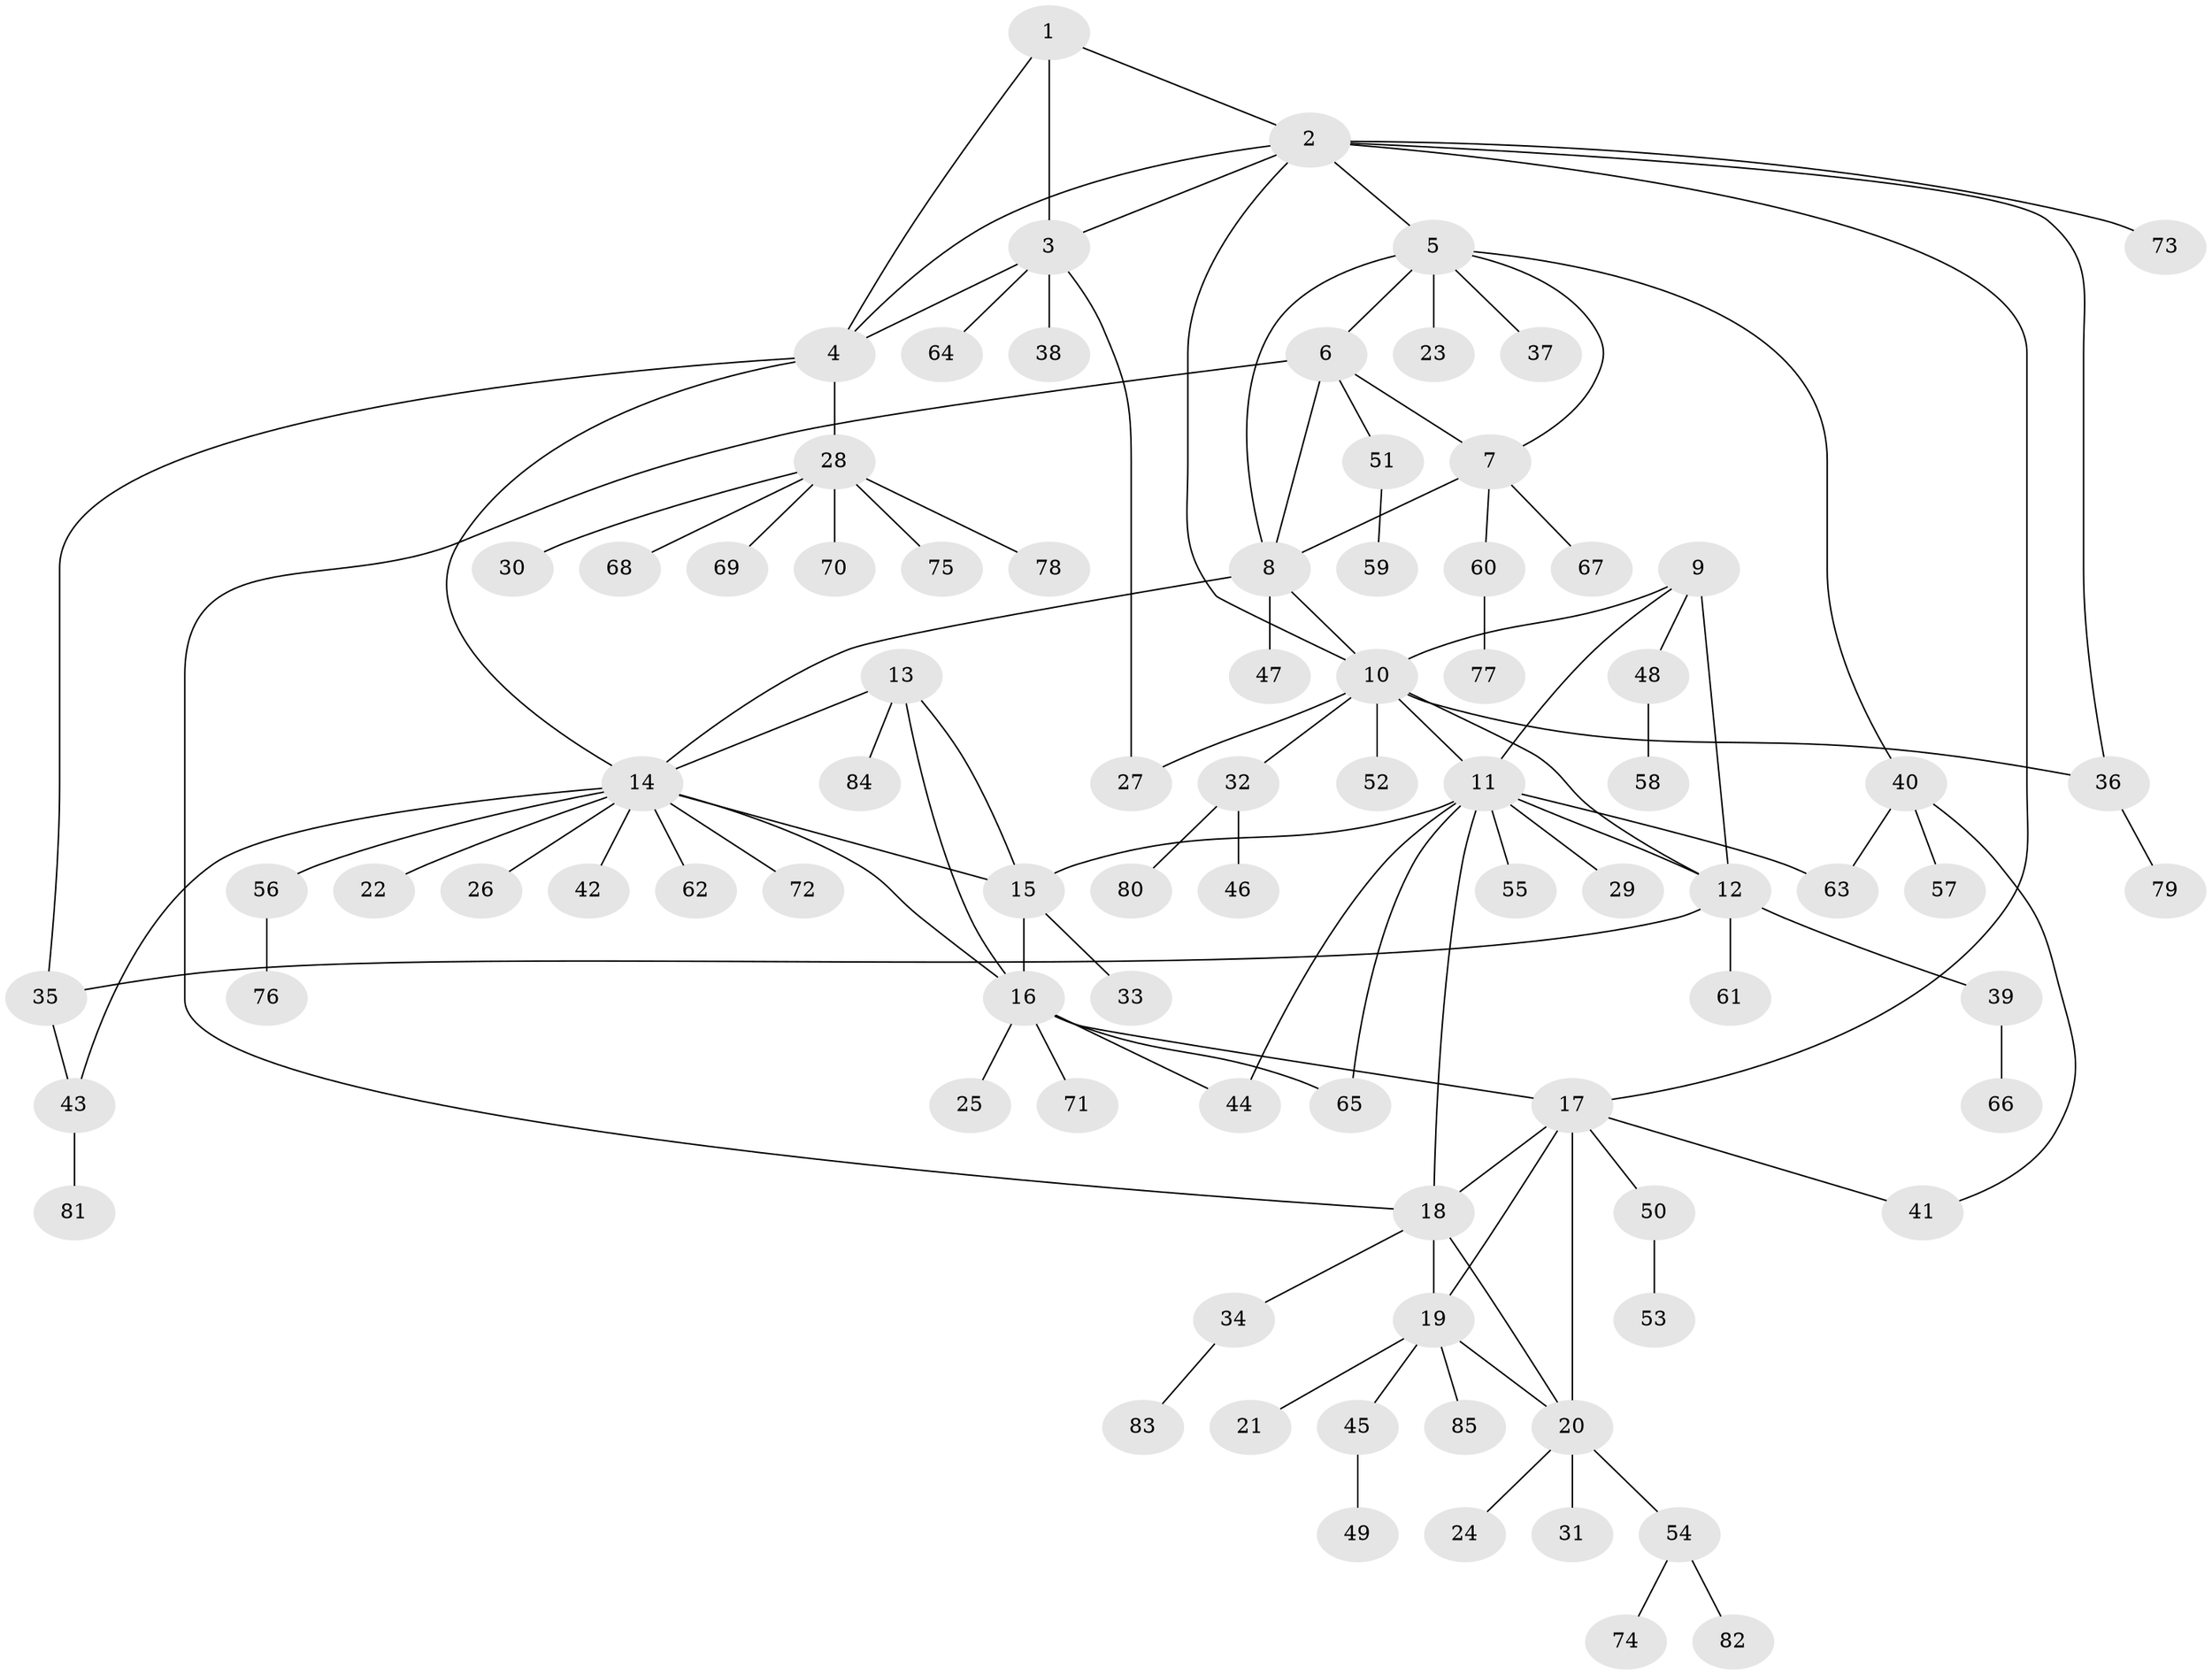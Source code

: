 // Generated by graph-tools (version 1.1) at 2025/26/03/09/25 03:26:34]
// undirected, 85 vertices, 113 edges
graph export_dot {
graph [start="1"]
  node [color=gray90,style=filled];
  1;
  2;
  3;
  4;
  5;
  6;
  7;
  8;
  9;
  10;
  11;
  12;
  13;
  14;
  15;
  16;
  17;
  18;
  19;
  20;
  21;
  22;
  23;
  24;
  25;
  26;
  27;
  28;
  29;
  30;
  31;
  32;
  33;
  34;
  35;
  36;
  37;
  38;
  39;
  40;
  41;
  42;
  43;
  44;
  45;
  46;
  47;
  48;
  49;
  50;
  51;
  52;
  53;
  54;
  55;
  56;
  57;
  58;
  59;
  60;
  61;
  62;
  63;
  64;
  65;
  66;
  67;
  68;
  69;
  70;
  71;
  72;
  73;
  74;
  75;
  76;
  77;
  78;
  79;
  80;
  81;
  82;
  83;
  84;
  85;
  1 -- 2;
  1 -- 3;
  1 -- 4;
  2 -- 3;
  2 -- 4;
  2 -- 5;
  2 -- 10;
  2 -- 17;
  2 -- 36;
  2 -- 73;
  3 -- 4;
  3 -- 27;
  3 -- 38;
  3 -- 64;
  4 -- 14;
  4 -- 28;
  4 -- 35;
  5 -- 6;
  5 -- 7;
  5 -- 8;
  5 -- 23;
  5 -- 37;
  5 -- 40;
  6 -- 7;
  6 -- 8;
  6 -- 18;
  6 -- 51;
  7 -- 8;
  7 -- 60;
  7 -- 67;
  8 -- 10;
  8 -- 14;
  8 -- 47;
  9 -- 10;
  9 -- 11;
  9 -- 12;
  9 -- 48;
  10 -- 11;
  10 -- 12;
  10 -- 27;
  10 -- 32;
  10 -- 36;
  10 -- 52;
  11 -- 12;
  11 -- 15;
  11 -- 18;
  11 -- 29;
  11 -- 44;
  11 -- 55;
  11 -- 63;
  11 -- 65;
  12 -- 35;
  12 -- 39;
  12 -- 61;
  13 -- 14;
  13 -- 15;
  13 -- 16;
  13 -- 84;
  14 -- 15;
  14 -- 16;
  14 -- 22;
  14 -- 26;
  14 -- 42;
  14 -- 43;
  14 -- 56;
  14 -- 62;
  14 -- 72;
  15 -- 16;
  15 -- 33;
  16 -- 17;
  16 -- 25;
  16 -- 44;
  16 -- 65;
  16 -- 71;
  17 -- 18;
  17 -- 19;
  17 -- 20;
  17 -- 41;
  17 -- 50;
  18 -- 19;
  18 -- 20;
  18 -- 34;
  19 -- 20;
  19 -- 21;
  19 -- 45;
  19 -- 85;
  20 -- 24;
  20 -- 31;
  20 -- 54;
  28 -- 30;
  28 -- 68;
  28 -- 69;
  28 -- 70;
  28 -- 75;
  28 -- 78;
  32 -- 46;
  32 -- 80;
  34 -- 83;
  35 -- 43;
  36 -- 79;
  39 -- 66;
  40 -- 41;
  40 -- 57;
  40 -- 63;
  43 -- 81;
  45 -- 49;
  48 -- 58;
  50 -- 53;
  51 -- 59;
  54 -- 74;
  54 -- 82;
  56 -- 76;
  60 -- 77;
}
